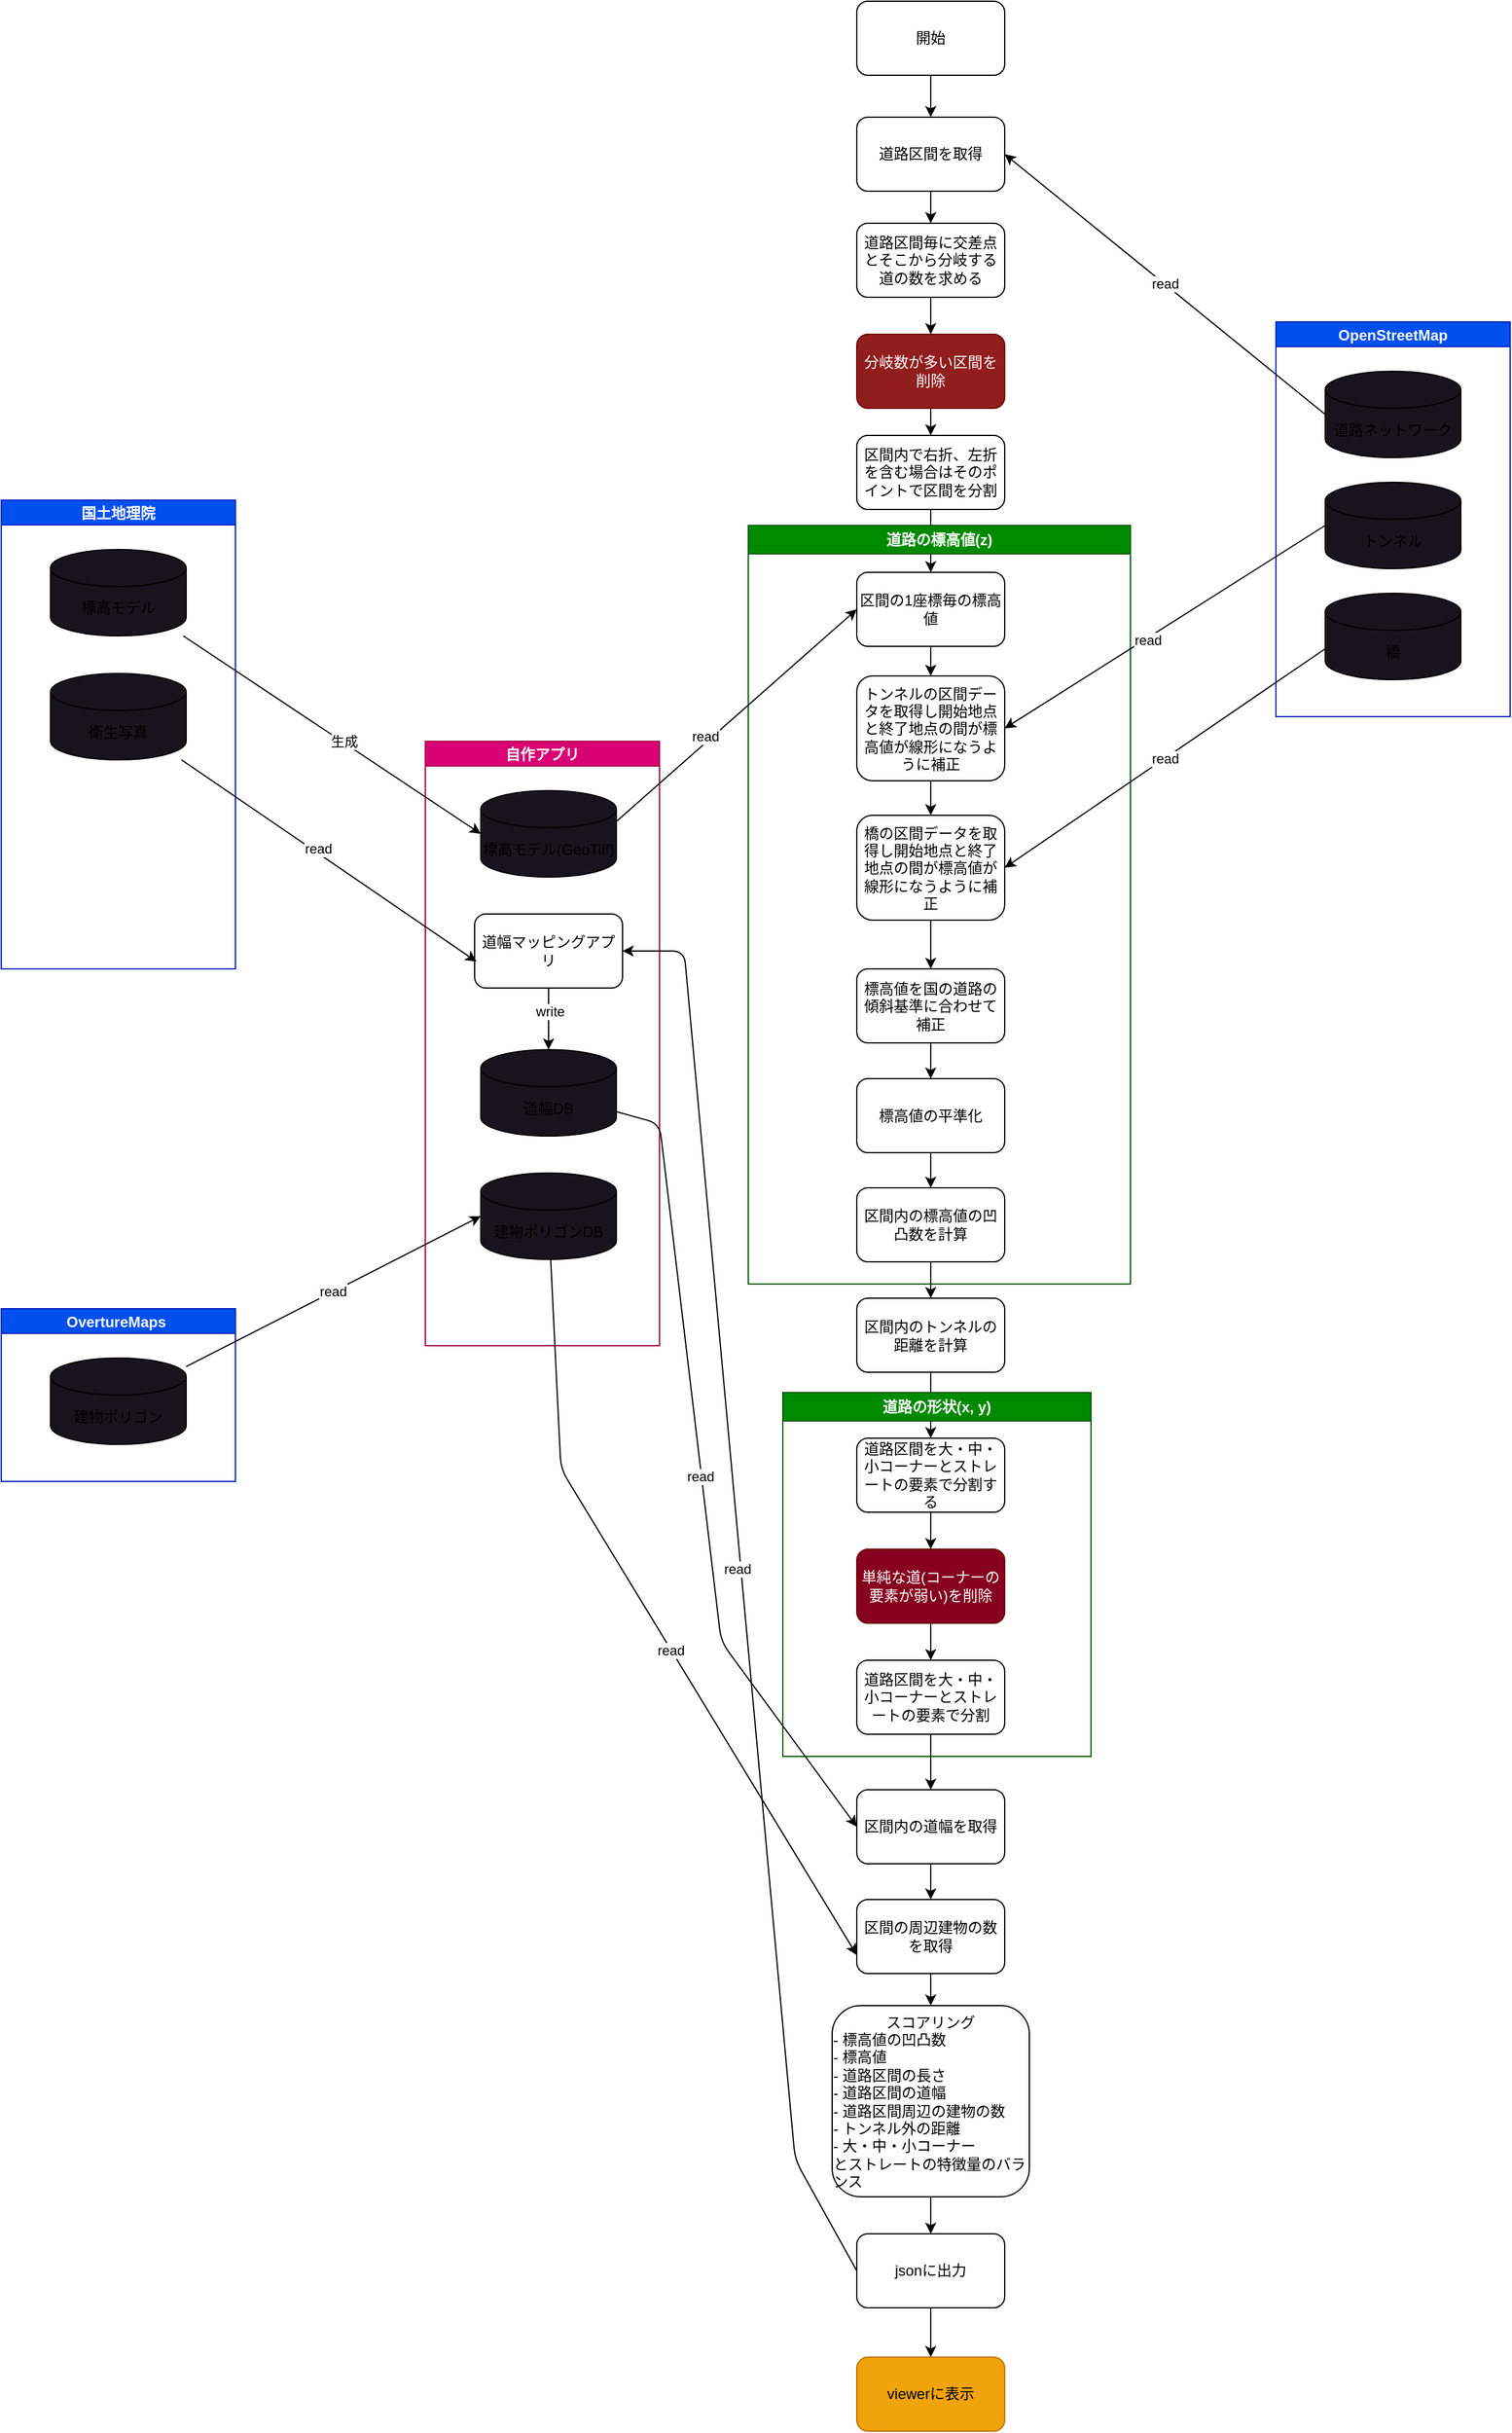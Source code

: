 <mxfile>
    <diagram id="E-VGaTpxqbZD3d03mHxB" name="ページ1">
        <mxGraphModel dx="3690" dy="2063" grid="1" gridSize="10" guides="1" tooltips="1" connect="1" arrows="1" fold="1" page="1" pageScale="1" pageWidth="827" pageHeight="1169" math="0" shadow="0">
            <root>
                <mxCell id="0"/>
                <mxCell id="1" parent="0"/>
                <mxCell id="7" value="" style="edgeStyle=none;html=1;" edge="1" parent="1" source="3" target="6">
                    <mxGeometry relative="1" as="geometry"/>
                </mxCell>
                <mxCell id="3" value="開始" style="rounded=1;whiteSpace=wrap;html=1;" vertex="1" parent="1">
                    <mxGeometry x="280" y="40" width="120" height="60" as="geometry"/>
                </mxCell>
                <mxCell id="9" value="" style="edgeStyle=none;html=1;" edge="1" parent="1" source="6" target="8">
                    <mxGeometry relative="1" as="geometry"/>
                </mxCell>
                <mxCell id="6" value="道路区間を取得" style="rounded=1;whiteSpace=wrap;html=1;" vertex="1" parent="1">
                    <mxGeometry x="280" y="134" width="120" height="60" as="geometry"/>
                </mxCell>
                <mxCell id="11" value="" style="edgeStyle=none;html=1;" edge="1" parent="1" source="8" target="10">
                    <mxGeometry relative="1" as="geometry"/>
                </mxCell>
                <mxCell id="8" value="道路区間毎に交差点とそこから分岐する道の数を求める" style="whiteSpace=wrap;html=1;rounded=1;" vertex="1" parent="1">
                    <mxGeometry x="280" y="220" width="120" height="60" as="geometry"/>
                </mxCell>
                <mxCell id="13" style="edgeStyle=none;html=1;entryX=0.5;entryY=0;entryDx=0;entryDy=0;" edge="1" parent="1" source="10" target="12">
                    <mxGeometry relative="1" as="geometry"/>
                </mxCell>
                <mxCell id="10" value="分岐数が多い区間を削除" style="rounded=1;whiteSpace=wrap;html=1;fillColor=#911D1D;fontColor=#ffffff;strokeColor=#6F0000;" vertex="1" parent="1">
                    <mxGeometry x="280" y="310" width="120" height="60" as="geometry"/>
                </mxCell>
                <mxCell id="15" value="" style="edgeStyle=none;html=1;" edge="1" parent="1" source="12" target="14">
                    <mxGeometry relative="1" as="geometry"/>
                </mxCell>
                <mxCell id="12" value="区間内で右折、左折を含む場合はそのポイントで区間を分割" style="whiteSpace=wrap;html=1;rounded=1;" vertex="1" parent="1">
                    <mxGeometry x="280" y="392" width="120" height="60" as="geometry"/>
                </mxCell>
                <mxCell id="17" value="" style="edgeStyle=none;html=1;" edge="1" parent="1" source="14" target="16">
                    <mxGeometry relative="1" as="geometry"/>
                </mxCell>
                <mxCell id="14" value="区間の1座標毎の標高値" style="whiteSpace=wrap;html=1;rounded=1;" vertex="1" parent="1">
                    <mxGeometry x="280" y="503" width="120" height="60" as="geometry"/>
                </mxCell>
                <mxCell id="19" value="" style="edgeStyle=none;html=1;" edge="1" parent="1" source="16" target="18">
                    <mxGeometry relative="1" as="geometry"/>
                </mxCell>
                <mxCell id="16" value="トンネルの区間データを取得し開始地点と終了地点の間が標高値が線形になうように補正" style="rounded=1;whiteSpace=wrap;html=1;" vertex="1" parent="1">
                    <mxGeometry x="280" y="587" width="120" height="85" as="geometry"/>
                </mxCell>
                <mxCell id="21" value="" style="edgeStyle=none;html=1;" edge="1" parent="1" source="18" target="20">
                    <mxGeometry relative="1" as="geometry"/>
                </mxCell>
                <mxCell id="18" value="橋の区間データを取得し開始地点と終了地点の間が標高値が線形になうように補正" style="whiteSpace=wrap;html=1;rounded=1;" vertex="1" parent="1">
                    <mxGeometry x="280" y="700" width="120" height="85" as="geometry"/>
                </mxCell>
                <mxCell id="23" value="" style="edgeStyle=none;html=1;" edge="1" parent="1" source="20" target="22">
                    <mxGeometry relative="1" as="geometry"/>
                </mxCell>
                <mxCell id="20" value="標高値を国の道路の傾斜基準に合わせて補正" style="rounded=1;whiteSpace=wrap;html=1;" vertex="1" parent="1">
                    <mxGeometry x="280" y="824.5" width="120" height="60" as="geometry"/>
                </mxCell>
                <mxCell id="96" style="edgeStyle=none;html=1;entryX=0.5;entryY=0;entryDx=0;entryDy=0;" edge="1" parent="1" source="22" target="94">
                    <mxGeometry relative="1" as="geometry"/>
                </mxCell>
                <mxCell id="22" value="標高値の平準化" style="rounded=1;whiteSpace=wrap;html=1;" vertex="1" parent="1">
                    <mxGeometry x="280" y="913.5" width="120" height="60" as="geometry"/>
                </mxCell>
                <mxCell id="24" value="区間内のトンネルの距離を計算" style="whiteSpace=wrap;html=1;rounded=1;" vertex="1" parent="1">
                    <mxGeometry x="280" y="1091.5" width="120" height="60" as="geometry"/>
                </mxCell>
                <mxCell id="35" value="道路の標高値(z)" style="swimlane;whiteSpace=wrap;html=1;fillColor=#008a00;fontColor=#ffffff;strokeColor=#005700;" vertex="1" parent="1">
                    <mxGeometry x="192" y="465" width="310" height="615" as="geometry">
                        <mxRectangle x="192" y="465" width="150" height="30" as="alternateBounds"/>
                    </mxGeometry>
                </mxCell>
                <mxCell id="42" style="edgeStyle=none;html=1;exitX=0.5;exitY=1;exitDx=0;exitDy=0;" edge="1" parent="1" source="24" target="48">
                    <mxGeometry relative="1" as="geometry">
                        <mxPoint x="340" y="1156.5" as="sourcePoint"/>
                        <mxPoint x="340" y="1308" as="targetPoint"/>
                    </mxGeometry>
                </mxCell>
                <mxCell id="47" style="edgeStyle=none;html=1;" edge="1" parent="1" source="48" target="50">
                    <mxGeometry relative="1" as="geometry"/>
                </mxCell>
                <mxCell id="48" value="道路区間を大・中・小コーナーとストレートの要素で分割する" style="whiteSpace=wrap;html=1;rounded=1;" vertex="1" parent="1">
                    <mxGeometry x="280" y="1205" width="120" height="60" as="geometry"/>
                </mxCell>
                <mxCell id="49" style="edgeStyle=none;html=1;" edge="1" parent="1" source="50" target="51">
                    <mxGeometry relative="1" as="geometry"/>
                </mxCell>
                <mxCell id="50" value="単純な道(コーナーの要素が弱い)を削除" style="whiteSpace=wrap;html=1;rounded=1;fillColor=#87001F;fontColor=#ffffff;strokeColor=#6F0000;" vertex="1" parent="1">
                    <mxGeometry x="280" y="1295" width="120" height="60" as="geometry"/>
                </mxCell>
                <mxCell id="149" style="edgeStyle=none;html=1;" edge="1" parent="1" source="51" target="147">
                    <mxGeometry relative="1" as="geometry"/>
                </mxCell>
                <mxCell id="51" value="道路区間を大・中・小コーナーとストレートの要素で分割" style="whiteSpace=wrap;html=1;rounded=1;" vertex="1" parent="1">
                    <mxGeometry x="280" y="1385" width="120" height="60" as="geometry"/>
                </mxCell>
                <mxCell id="133" value="" style="edgeStyle=none;html=1;" edge="1" parent="1" source="56" target="132">
                    <mxGeometry relative="1" as="geometry"/>
                </mxCell>
                <mxCell id="56" value="スコアリング&lt;br&gt;&lt;div style=&quot;text-align: left;&quot;&gt;&lt;span style=&quot;background-color: initial;&quot;&gt;- 標高値の凹凸数&lt;/span&gt;&lt;/div&gt;&lt;div style=&quot;text-align: left;&quot;&gt;&lt;span style=&quot;background-color: initial;&quot;&gt;- 標高値&lt;/span&gt;&lt;/div&gt;&lt;div style=&quot;text-align: left;&quot;&gt;&lt;span style=&quot;background-color: initial;&quot;&gt;- 道路区間の長さ&lt;/span&gt;&lt;/div&gt;&lt;div style=&quot;text-align: left;&quot;&gt;&lt;span style=&quot;background-color: initial;&quot;&gt;- 道路区間の道幅&lt;/span&gt;&lt;/div&gt;&lt;div style=&quot;text-align: left;&quot;&gt;&lt;span style=&quot;background-color: initial;&quot;&gt;- 道路区間周辺の建物の数&lt;/span&gt;&lt;/div&gt;&lt;div style=&quot;text-align: left;&quot;&gt;&lt;span style=&quot;background-color: initial;&quot;&gt;- トンネル外の距離&lt;/span&gt;&lt;/div&gt;&lt;div style=&quot;text-align: left;&quot;&gt;&lt;span style=&quot;background-color: initial;&quot;&gt;- 大・中・小コーナー&lt;/span&gt;&lt;/div&gt;&lt;div style=&quot;text-align: left;&quot;&gt;&lt;span style=&quot;background-color: initial;&quot;&gt;とストレートの特徴量のバランス&lt;/span&gt;&lt;/div&gt;" style="whiteSpace=wrap;html=1;rounded=1;" vertex="1" parent="1">
                    <mxGeometry x="260" y="1665" width="160" height="155" as="geometry"/>
                </mxCell>
                <mxCell id="57" value="" style="edgeStyle=none;html=1;" edge="1" parent="1" target="56">
                    <mxGeometry relative="1" as="geometry">
                        <mxPoint x="340.0" y="1639.0" as="sourcePoint"/>
                    </mxGeometry>
                </mxCell>
                <mxCell id="65" value="OpenStreetMap" style="swimlane;startSize=20;horizontal=1;containerType=tree;fillColor=#0050ef;fontColor=#ffffff;strokeColor=#001DBC;" vertex="1" parent="1">
                    <mxGeometry x="620" y="300" width="190" height="320" as="geometry"/>
                </mxCell>
                <mxCell id="69" value="道路ネットワーク" style="shape=cylinder3;whiteSpace=wrap;html=1;boundedLbl=1;backgroundOutline=1;size=15;fillColor=#18141D;" vertex="1" parent="65">
                    <mxGeometry x="40" y="40" width="110" height="70" as="geometry"/>
                </mxCell>
                <mxCell id="70" value="トンネル" style="shape=cylinder3;whiteSpace=wrap;html=1;boundedLbl=1;backgroundOutline=1;size=15;fillColor=#18141D;" vertex="1" parent="65">
                    <mxGeometry x="40" y="130" width="110" height="70" as="geometry"/>
                </mxCell>
                <mxCell id="71" value="橋" style="shape=cylinder3;whiteSpace=wrap;html=1;boundedLbl=1;backgroundOutline=1;size=15;fillColor=#18141D;" vertex="1" parent="65">
                    <mxGeometry x="40" y="220" width="110" height="70" as="geometry"/>
                </mxCell>
                <mxCell id="75" value="read" style="edgeStyle=none;html=1;entryX=1;entryY=0.5;entryDx=0;entryDy=0;exitX=0;exitY=0.5;exitDx=0;exitDy=0;exitPerimeter=0;" edge="1" parent="1" source="69" target="6">
                    <mxGeometry relative="1" as="geometry"/>
                </mxCell>
                <mxCell id="76" style="edgeStyle=none;html=1;entryX=1;entryY=0.5;entryDx=0;entryDy=0;exitX=0;exitY=0.5;exitDx=0;exitDy=0;exitPerimeter=0;" edge="1" parent="1" source="70" target="16">
                    <mxGeometry relative="1" as="geometry"/>
                </mxCell>
                <mxCell id="143" value="read" style="edgeLabel;html=1;align=center;verticalAlign=middle;resizable=0;points=[];" vertex="1" connectable="0" parent="76">
                    <mxGeometry x="0.114" y="1" relative="1" as="geometry">
                        <mxPoint as="offset"/>
                    </mxGeometry>
                </mxCell>
                <mxCell id="78" value="read" style="edgeStyle=none;html=1;entryX=1;entryY=0.5;entryDx=0;entryDy=0;exitX=0;exitY=0;exitDx=0;exitDy=45;exitPerimeter=0;" edge="1" parent="1" source="71" target="18">
                    <mxGeometry relative="1" as="geometry"/>
                </mxCell>
                <mxCell id="81" value="国土地理院" style="swimlane;startSize=20;horizontal=1;containerType=tree;fillColor=#0050ef;fontColor=#ffffff;strokeColor=#001DBC;" vertex="1" parent="1">
                    <mxGeometry x="-414" y="444.5" width="190" height="380" as="geometry"/>
                </mxCell>
                <mxCell id="82" value="標高モデル" style="shape=cylinder3;whiteSpace=wrap;html=1;boundedLbl=1;backgroundOutline=1;size=15;fillColor=#18141D;" vertex="1" parent="81">
                    <mxGeometry x="40" y="40" width="110" height="70" as="geometry"/>
                </mxCell>
                <mxCell id="84" value="衛生写真" style="shape=cylinder3;whiteSpace=wrap;html=1;boundedLbl=1;backgroundOutline=1;size=15;fillColor=#18141D;" vertex="1" parent="81">
                    <mxGeometry x="40" y="140.5" width="110" height="70" as="geometry"/>
                </mxCell>
                <mxCell id="93" value="区間の周辺建物の数を取得" style="rounded=1;whiteSpace=wrap;html=1;" vertex="1" parent="1">
                    <mxGeometry x="280" y="1579" width="120" height="60" as="geometry"/>
                </mxCell>
                <mxCell id="97" style="edgeStyle=none;html=1;entryX=0.5;entryY=0;entryDx=0;entryDy=0;" edge="1" parent="1" source="94" target="24">
                    <mxGeometry relative="1" as="geometry"/>
                </mxCell>
                <mxCell id="94" value="区間内の標高値の凹凸数を計算" style="whiteSpace=wrap;html=1;rounded=1;" vertex="1" parent="1">
                    <mxGeometry x="280" y="1002" width="120" height="60" as="geometry"/>
                </mxCell>
                <mxCell id="98" value="自作アプリ" style="swimlane;startSize=20;horizontal=1;containerType=tree;fillColor=#d80073;fontColor=#ffffff;strokeColor=#A50040;" vertex="1" parent="1">
                    <mxGeometry x="-70" y="640" width="190" height="490" as="geometry"/>
                </mxCell>
                <mxCell id="103" value="道幅DB" style="shape=cylinder3;whiteSpace=wrap;html=1;boundedLbl=1;backgroundOutline=1;size=15;fillColor=#18141D;" vertex="1" parent="98">
                    <mxGeometry x="45" y="250" width="110" height="70" as="geometry"/>
                </mxCell>
                <mxCell id="118" style="edgeStyle=none;html=1;" edge="1" parent="98" source="112" target="103">
                    <mxGeometry relative="1" as="geometry"/>
                </mxCell>
                <mxCell id="142" value="write" style="edgeLabel;html=1;align=center;verticalAlign=middle;resizable=0;points=[];" vertex="1" connectable="0" parent="118">
                    <mxGeometry x="-0.27" y="1" relative="1" as="geometry">
                        <mxPoint as="offset"/>
                    </mxGeometry>
                </mxCell>
                <mxCell id="112" value="道幅マッピングアプリ" style="whiteSpace=wrap;html=1;rounded=1;" vertex="1" parent="98">
                    <mxGeometry x="40" y="140" width="120" height="60" as="geometry"/>
                </mxCell>
                <mxCell id="113" value="標高モデル(GeoTiff)" style="shape=cylinder3;whiteSpace=wrap;html=1;boundedLbl=1;backgroundOutline=1;size=15;fillColor=#18141D;" vertex="1" parent="98">
                    <mxGeometry x="45" y="40" width="110" height="70" as="geometry"/>
                </mxCell>
                <mxCell id="127" value="建物ポリゴンDB" style="shape=cylinder3;whiteSpace=wrap;html=1;boundedLbl=1;backgroundOutline=1;size=15;fillColor=#18141D;" vertex="1" parent="98">
                    <mxGeometry x="45" y="350" width="110" height="70" as="geometry"/>
                </mxCell>
                <mxCell id="115" style="edgeStyle=none;html=1;entryX=0;entryY=0.5;entryDx=0;entryDy=0;entryPerimeter=0;" edge="1" parent="1" source="82" target="113">
                    <mxGeometry relative="1" as="geometry"/>
                </mxCell>
                <mxCell id="116" value="生成" style="edgeLabel;html=1;align=center;verticalAlign=middle;resizable=0;points=[];" vertex="1" connectable="0" parent="115">
                    <mxGeometry x="0.068" y="1" relative="1" as="geometry">
                        <mxPoint as="offset"/>
                    </mxGeometry>
                </mxCell>
                <mxCell id="117" style="edgeStyle=none;html=1;entryX=0.013;entryY=0.644;entryDx=0;entryDy=0;entryPerimeter=0;" edge="1" parent="1" source="84" target="112">
                    <mxGeometry relative="1" as="geometry"/>
                </mxCell>
                <mxCell id="119" value="read" style="edgeLabel;html=1;align=center;verticalAlign=middle;resizable=0;points=[];" vertex="1" connectable="0" parent="117">
                    <mxGeometry x="-0.092" y="3" relative="1" as="geometry">
                        <mxPoint as="offset"/>
                    </mxGeometry>
                </mxCell>
                <mxCell id="122" style="edgeStyle=none;html=1;entryX=0;entryY=0.5;entryDx=0;entryDy=0;exitX=1;exitY=0;exitDx=0;exitDy=25;exitPerimeter=0;" edge="1" parent="1" source="113" target="14">
                    <mxGeometry relative="1" as="geometry"/>
                </mxCell>
                <mxCell id="141" value="read" style="edgeLabel;html=1;align=center;verticalAlign=middle;resizable=0;points=[];" vertex="1" connectable="0" parent="122">
                    <mxGeometry x="-0.236" y="4" relative="1" as="geometry">
                        <mxPoint as="offset"/>
                    </mxGeometry>
                </mxCell>
                <mxCell id="124" value="OvertureMaps " style="swimlane;startSize=20;horizontal=1;containerType=tree;fillColor=#0050ef;fontColor=#ffffff;strokeColor=#001DBC;" vertex="1" parent="1">
                    <mxGeometry x="-414" y="1100" width="190" height="140" as="geometry"/>
                </mxCell>
                <mxCell id="125" value="建物ポリゴン" style="shape=cylinder3;whiteSpace=wrap;html=1;boundedLbl=1;backgroundOutline=1;size=15;fillColor=#18141D;" vertex="1" parent="124">
                    <mxGeometry x="40" y="40" width="110" height="70" as="geometry"/>
                </mxCell>
                <mxCell id="128" value="read" style="edgeStyle=none;html=1;entryX=0;entryY=0.5;entryDx=0;entryDy=0;entryPerimeter=0;" edge="1" parent="1" source="125" target="127">
                    <mxGeometry relative="1" as="geometry"/>
                </mxCell>
                <mxCell id="130" style="edgeStyle=none;html=1;entryX=0;entryY=0.75;entryDx=0;entryDy=0;" edge="1" parent="1" source="127" target="93">
                    <mxGeometry relative="1" as="geometry">
                        <Array as="points">
                            <mxPoint x="40" y="1230"/>
                        </Array>
                    </mxGeometry>
                </mxCell>
                <mxCell id="139" value="read" style="edgeLabel;html=1;align=center;verticalAlign=middle;resizable=0;points=[];" vertex="1" connectable="0" parent="130">
                    <mxGeometry x="0.083" y="-1" relative="1" as="geometry">
                        <mxPoint as="offset"/>
                    </mxGeometry>
                </mxCell>
                <mxCell id="134" style="edgeStyle=none;html=1;entryX=1;entryY=0.5;entryDx=0;entryDy=0;exitX=0;exitY=0.5;exitDx=0;exitDy=0;" edge="1" parent="1" source="132" target="112">
                    <mxGeometry relative="1" as="geometry">
                        <Array as="points">
                            <mxPoint x="230" y="1790"/>
                            <mxPoint x="140" y="810"/>
                        </Array>
                    </mxGeometry>
                </mxCell>
                <mxCell id="135" value="read" style="edgeLabel;html=1;align=center;verticalAlign=middle;resizable=0;points=[];" vertex="1" connectable="0" parent="134">
                    <mxGeometry x="0.029" y="3" relative="1" as="geometry">
                        <mxPoint as="offset"/>
                    </mxGeometry>
                </mxCell>
                <mxCell id="138" value="" style="edgeStyle=none;html=1;" edge="1" parent="1" source="132" target="137">
                    <mxGeometry relative="1" as="geometry"/>
                </mxCell>
                <mxCell id="132" value="jsonに出力" style="whiteSpace=wrap;html=1;rounded=1;" vertex="1" parent="1">
                    <mxGeometry x="280" y="1850" width="120" height="60" as="geometry"/>
                </mxCell>
                <mxCell id="137" value="viewerに表示" style="whiteSpace=wrap;html=1;rounded=1;fillColor=#f0a30a;fontColor=#000000;strokeColor=#BD7000;" vertex="1" parent="1">
                    <mxGeometry x="280" y="1950" width="120" height="60" as="geometry"/>
                </mxCell>
                <mxCell id="144" value="道路の形状(x, y)" style="swimlane;whiteSpace=wrap;html=1;fillColor=#008a00;fontColor=#ffffff;strokeColor=#005700;" vertex="1" parent="1">
                    <mxGeometry x="220" y="1168" width="250" height="295" as="geometry">
                        <mxRectangle x="192" y="465" width="150" height="30" as="alternateBounds"/>
                    </mxGeometry>
                </mxCell>
                <mxCell id="145" style="edgeStyle=none;html=1;entryX=0;entryY=0.5;entryDx=0;entryDy=0;" edge="1" parent="1" source="103" target="147">
                    <mxGeometry relative="1" as="geometry">
                        <mxPoint x="280" y="1213.5" as="targetPoint"/>
                        <Array as="points">
                            <mxPoint x="120" y="950"/>
                            <mxPoint x="170" y="1370"/>
                        </Array>
                    </mxGeometry>
                </mxCell>
                <mxCell id="146" value="read" style="edgeLabel;html=1;align=center;verticalAlign=middle;resizable=0;points=[];" vertex="1" connectable="0" parent="145">
                    <mxGeometry x="0.002" y="-1" relative="1" as="geometry">
                        <mxPoint as="offset"/>
                    </mxGeometry>
                </mxCell>
                <mxCell id="151" style="edgeStyle=none;html=1;entryX=0.5;entryY=0;entryDx=0;entryDy=0;" edge="1" parent="1" source="147" target="93">
                    <mxGeometry relative="1" as="geometry"/>
                </mxCell>
                <mxCell id="147" value="区間内の道幅を取得" style="rounded=1;whiteSpace=wrap;html=1;" vertex="1" parent="1">
                    <mxGeometry x="280" y="1490" width="120" height="60" as="geometry"/>
                </mxCell>
            </root>
        </mxGraphModel>
    </diagram>
</mxfile>